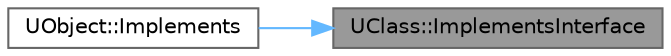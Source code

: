 digraph "UClass::ImplementsInterface"
{
 // INTERACTIVE_SVG=YES
 // LATEX_PDF_SIZE
  bgcolor="transparent";
  edge [fontname=Helvetica,fontsize=10,labelfontname=Helvetica,labelfontsize=10];
  node [fontname=Helvetica,fontsize=10,shape=box,height=0.2,width=0.4];
  rankdir="RL";
  Node1 [id="Node000001",label="UClass::ImplementsInterface",height=0.2,width=0.4,color="gray40", fillcolor="grey60", style="filled", fontcolor="black",tooltip="This will return whether or not this class implements the passed in class / interface."];
  Node1 -> Node2 [id="edge1_Node000001_Node000002",dir="back",color="steelblue1",style="solid",tooltip=" "];
  Node2 [id="Node000002",label="UObject::Implements",height=0.2,width=0.4,color="grey40", fillcolor="white", style="filled",URL="$df/def/classUObject.html#ae0bc37b1499bdc19fdcfd670aa566c07",tooltip="Returns true if this object implements the interface T, false otherwise."];
}
